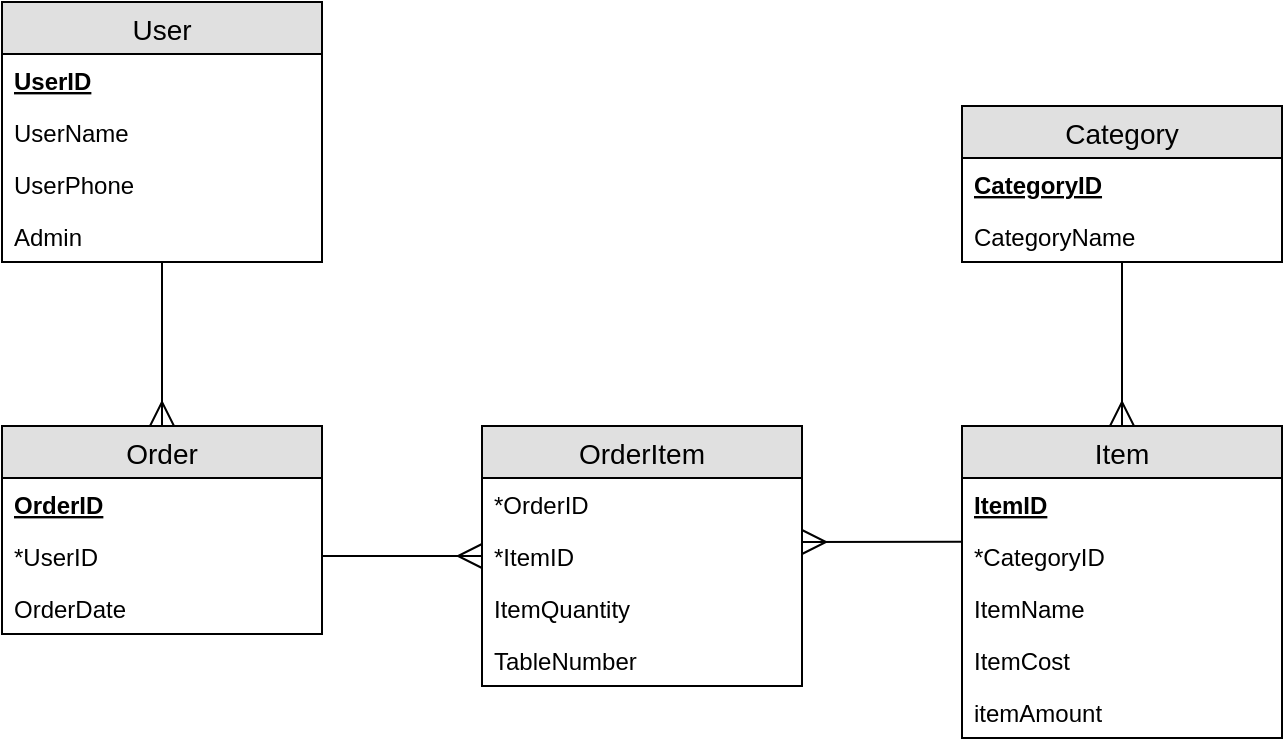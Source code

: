 <mxfile version="12.4.8"><diagram id="gYG6lmFwK6dkLAoYNy_x" name="Page-1"><mxGraphModel dx="460" dy="767" grid="0" gridSize="10" guides="1" tooltips="1" connect="1" arrows="1" fold="1" page="1" pageScale="1" pageWidth="827" pageHeight="1169" math="0" shadow="0"><root><mxCell id="0"/><mxCell id="1" parent="0"/><mxCell id="ymIZMUE3OcYRveVjvw9q-1" value="User" style="swimlane;fontStyle=0;childLayout=stackLayout;horizontal=1;startSize=26;fillColor=#e0e0e0;horizontalStack=0;resizeParent=1;resizeParentMax=0;resizeLast=0;collapsible=1;marginBottom=0;swimlaneFillColor=#ffffff;align=center;fontSize=14;" parent="1" vertex="1"><mxGeometry x="40" y="68" width="160" height="130" as="geometry"/></mxCell><mxCell id="ymIZMUE3OcYRveVjvw9q-3" value="UserID" style="text;strokeColor=none;fillColor=none;spacingLeft=4;spacingRight=4;overflow=hidden;rotatable=0;points=[[0,0.5],[1,0.5]];portConstraint=eastwest;fontSize=12;fontStyle=5" parent="ymIZMUE3OcYRveVjvw9q-1" vertex="1"><mxGeometry y="26" width="160" height="26" as="geometry"/></mxCell><mxCell id="ymIZMUE3OcYRveVjvw9q-4" value="UserName" style="text;strokeColor=none;fillColor=none;spacingLeft=4;spacingRight=4;overflow=hidden;rotatable=0;points=[[0,0.5],[1,0.5]];portConstraint=eastwest;fontSize=12;" parent="ymIZMUE3OcYRveVjvw9q-1" vertex="1"><mxGeometry y="52" width="160" height="26" as="geometry"/></mxCell><mxCell id="ymIZMUE3OcYRveVjvw9q-21" value="UserPhone" style="text;strokeColor=none;fillColor=none;spacingLeft=4;spacingRight=4;overflow=hidden;rotatable=0;points=[[0,0.5],[1,0.5]];portConstraint=eastwest;fontSize=12;" parent="ymIZMUE3OcYRveVjvw9q-1" vertex="1"><mxGeometry y="78" width="160" height="26" as="geometry"/></mxCell><mxCell id="ymIZMUE3OcYRveVjvw9q-22" value="Admin" style="text;strokeColor=none;fillColor=none;spacingLeft=4;spacingRight=4;overflow=hidden;rotatable=0;points=[[0,0.5],[1,0.5]];portConstraint=eastwest;fontSize=12;" parent="ymIZMUE3OcYRveVjvw9q-1" vertex="1"><mxGeometry y="104" width="160" height="26" as="geometry"/></mxCell><mxCell id="ymIZMUE3OcYRveVjvw9q-5" value="Category" style="swimlane;fontStyle=0;childLayout=stackLayout;horizontal=1;startSize=26;fillColor=#e0e0e0;horizontalStack=0;resizeParent=1;resizeParentMax=0;resizeLast=0;collapsible=1;marginBottom=0;swimlaneFillColor=#ffffff;align=center;fontSize=14;" parent="1" vertex="1"><mxGeometry x="520" y="120" width="160" height="78" as="geometry"/></mxCell><mxCell id="ymIZMUE3OcYRveVjvw9q-6" value="CategoryID" style="text;strokeColor=none;fillColor=none;spacingLeft=4;spacingRight=4;overflow=hidden;rotatable=0;points=[[0,0.5],[1,0.5]];portConstraint=eastwest;fontSize=12;fontStyle=5" parent="ymIZMUE3OcYRveVjvw9q-5" vertex="1"><mxGeometry y="26" width="160" height="26" as="geometry"/></mxCell><mxCell id="ymIZMUE3OcYRveVjvw9q-7" value="CategoryName" style="text;strokeColor=none;fillColor=none;spacingLeft=4;spacingRight=4;overflow=hidden;rotatable=0;points=[[0,0.5],[1,0.5]];portConstraint=eastwest;fontSize=12;" parent="ymIZMUE3OcYRveVjvw9q-5" vertex="1"><mxGeometry y="52" width="160" height="26" as="geometry"/></mxCell><mxCell id="ymIZMUE3OcYRveVjvw9q-9" value="Order" style="swimlane;fontStyle=0;childLayout=stackLayout;horizontal=1;startSize=26;fillColor=#e0e0e0;horizontalStack=0;resizeParent=1;resizeParentMax=0;resizeLast=0;collapsible=1;marginBottom=0;swimlaneFillColor=#ffffff;align=center;fontSize=14;" parent="1" vertex="1"><mxGeometry x="40" y="280" width="160" height="104" as="geometry"/></mxCell><mxCell id="ymIZMUE3OcYRveVjvw9q-10" value="OrderID" style="text;strokeColor=none;fillColor=none;spacingLeft=4;spacingRight=4;overflow=hidden;rotatable=0;points=[[0,0.5],[1,0.5]];portConstraint=eastwest;fontSize=12;fontStyle=5" parent="ymIZMUE3OcYRveVjvw9q-9" vertex="1"><mxGeometry y="26" width="160" height="26" as="geometry"/></mxCell><mxCell id="ymIZMUE3OcYRveVjvw9q-11" value="*UserID" style="text;strokeColor=none;fillColor=none;spacingLeft=4;spacingRight=4;overflow=hidden;rotatable=0;points=[[0,0.5],[1,0.5]];portConstraint=eastwest;fontSize=12;fontStyle=0" parent="ymIZMUE3OcYRveVjvw9q-9" vertex="1"><mxGeometry y="52" width="160" height="26" as="geometry"/></mxCell><mxCell id="ymIZMUE3OcYRveVjvw9q-25" value="OrderDate" style="text;strokeColor=none;fillColor=none;spacingLeft=4;spacingRight=4;overflow=hidden;rotatable=0;points=[[0,0.5],[1,0.5]];portConstraint=eastwest;fontSize=12;" parent="ymIZMUE3OcYRveVjvw9q-9" vertex="1"><mxGeometry y="78" width="160" height="26" as="geometry"/></mxCell><mxCell id="ymIZMUE3OcYRveVjvw9q-13" value="Item" style="swimlane;fontStyle=0;childLayout=stackLayout;horizontal=1;startSize=26;fillColor=#e0e0e0;horizontalStack=0;resizeParent=1;resizeParentMax=0;resizeLast=0;collapsible=1;marginBottom=0;swimlaneFillColor=#ffffff;align=center;fontSize=14;" parent="1" vertex="1"><mxGeometry x="520" y="280" width="160" height="156" as="geometry"/></mxCell><mxCell id="ymIZMUE3OcYRveVjvw9q-14" value="ItemID" style="text;strokeColor=none;fillColor=none;spacingLeft=4;spacingRight=4;overflow=hidden;rotatable=0;points=[[0,0.5],[1,0.5]];portConstraint=eastwest;fontSize=12;fontStyle=5" parent="ymIZMUE3OcYRveVjvw9q-13" vertex="1"><mxGeometry y="26" width="160" height="26" as="geometry"/></mxCell><mxCell id="ymIZMUE3OcYRveVjvw9q-15" value="*CategoryID" style="text;strokeColor=none;fillColor=none;spacingLeft=4;spacingRight=4;overflow=hidden;rotatable=0;points=[[0,0.5],[1,0.5]];portConstraint=eastwest;fontSize=12;fontStyle=0" parent="ymIZMUE3OcYRveVjvw9q-13" vertex="1"><mxGeometry y="52" width="160" height="26" as="geometry"/></mxCell><mxCell id="ymIZMUE3OcYRveVjvw9q-16" value="ItemName" style="text;strokeColor=none;fillColor=none;spacingLeft=4;spacingRight=4;overflow=hidden;rotatable=0;points=[[0,0.5],[1,0.5]];portConstraint=eastwest;fontSize=12;" parent="ymIZMUE3OcYRveVjvw9q-13" vertex="1"><mxGeometry y="78" width="160" height="26" as="geometry"/></mxCell><mxCell id="ymIZMUE3OcYRveVjvw9q-23" value="ItemCost" style="text;strokeColor=none;fillColor=none;spacingLeft=4;spacingRight=4;overflow=hidden;rotatable=0;points=[[0,0.5],[1,0.5]];portConstraint=eastwest;fontSize=12;" parent="ymIZMUE3OcYRveVjvw9q-13" vertex="1"><mxGeometry y="104" width="160" height="26" as="geometry"/></mxCell><mxCell id="ymIZMUE3OcYRveVjvw9q-28" value="itemAmount" style="text;strokeColor=none;fillColor=none;spacingLeft=4;spacingRight=4;overflow=hidden;rotatable=0;points=[[0,0.5],[1,0.5]];portConstraint=eastwest;fontSize=12;" parent="ymIZMUE3OcYRveVjvw9q-13" vertex="1"><mxGeometry y="130" width="160" height="26" as="geometry"/></mxCell><mxCell id="ymIZMUE3OcYRveVjvw9q-17" value="OrderItem" style="swimlane;fontStyle=0;childLayout=stackLayout;horizontal=1;startSize=26;fillColor=#e0e0e0;horizontalStack=0;resizeParent=1;resizeParentMax=0;resizeLast=0;collapsible=1;marginBottom=0;swimlaneFillColor=#ffffff;align=center;fontSize=14;" parent="1" vertex="1"><mxGeometry x="280" y="280" width="160" height="130" as="geometry"/></mxCell><mxCell id="ymIZMUE3OcYRveVjvw9q-18" value="*OrderID" style="text;strokeColor=none;fillColor=none;spacingLeft=4;spacingRight=4;overflow=hidden;rotatable=0;points=[[0,0.5],[1,0.5]];portConstraint=eastwest;fontSize=12;fontStyle=0" parent="ymIZMUE3OcYRveVjvw9q-17" vertex="1"><mxGeometry y="26" width="160" height="26" as="geometry"/></mxCell><mxCell id="ymIZMUE3OcYRveVjvw9q-19" value="*ItemID" style="text;strokeColor=none;fillColor=none;spacingLeft=4;spacingRight=4;overflow=hidden;rotatable=0;points=[[0,0.5],[1,0.5]];portConstraint=eastwest;fontSize=12;fontStyle=0" parent="ymIZMUE3OcYRveVjvw9q-17" vertex="1"><mxGeometry y="52" width="160" height="26" as="geometry"/></mxCell><mxCell id="ymIZMUE3OcYRveVjvw9q-20" value="ItemQuantity" style="text;strokeColor=none;fillColor=none;spacingLeft=4;spacingRight=4;overflow=hidden;rotatable=0;points=[[0,0.5],[1,0.5]];portConstraint=eastwest;fontSize=12;" parent="ymIZMUE3OcYRveVjvw9q-17" vertex="1"><mxGeometry y="78" width="160" height="26" as="geometry"/></mxCell><mxCell id="3omYvL5mr81BbpBncmtU-1" value="TableNumber" style="text;strokeColor=none;fillColor=none;spacingLeft=4;spacingRight=4;overflow=hidden;rotatable=0;points=[[0,0.5],[1,0.5]];portConstraint=eastwest;fontSize=12;" parent="ymIZMUE3OcYRveVjvw9q-17" vertex="1"><mxGeometry y="104" width="160" height="26" as="geometry"/></mxCell><mxCell id="ymIZMUE3OcYRveVjvw9q-36" value="" style="endArrow=ERmany;html=1;exitX=1;exitY=0.5;exitDx=0;exitDy=0;entryX=0;entryY=0.5;entryDx=0;entryDy=0;endFill=0;endSize=10;" parent="1" source="ymIZMUE3OcYRveVjvw9q-11" target="ymIZMUE3OcYRveVjvw9q-19" edge="1"><mxGeometry width="50" height="50" relative="1" as="geometry"><mxPoint x="250" y="570" as="sourcePoint"/><mxPoint x="300" y="520" as="targetPoint"/><Array as="points"><mxPoint x="240" y="345"/></Array></mxGeometry></mxCell><mxCell id="ymIZMUE3OcYRveVjvw9q-37" value="" style="endArrow=ERmany;html=1;exitX=0.5;exitY=0.996;exitDx=0;exitDy=0;exitPerimeter=0;entryX=0.5;entryY=0;entryDx=0;entryDy=0;endFill=0;endSize=10;" parent="1" source="ymIZMUE3OcYRveVjvw9q-22" target="ymIZMUE3OcYRveVjvw9q-9" edge="1"><mxGeometry width="50" height="50" relative="1" as="geometry"><mxPoint x="260" y="250" as="sourcePoint"/><mxPoint x="310" y="200" as="targetPoint"/></mxGeometry></mxCell><mxCell id="ymIZMUE3OcYRveVjvw9q-38" value="" style="endArrow=ERmany;html=1;exitX=0.001;exitY=0.228;exitDx=0;exitDy=0;exitPerimeter=0;entryX=1;entryY=0.231;entryDx=0;entryDy=0;entryPerimeter=0;endFill=0;endSize=10;" parent="1" source="ymIZMUE3OcYRveVjvw9q-15" target="ymIZMUE3OcYRveVjvw9q-19" edge="1"><mxGeometry width="50" height="50" relative="1" as="geometry"><mxPoint x="470" y="200" as="sourcePoint"/><mxPoint x="420" y="250" as="targetPoint"/></mxGeometry></mxCell><mxCell id="ymIZMUE3OcYRveVjvw9q-39" value="" style="endArrow=ERmany;html=1;entryX=0.5;entryY=0;entryDx=0;entryDy=0;endFill=0;endSize=10;exitX=0.5;exitY=0.996;exitDx=0;exitDy=0;exitPerimeter=0;" parent="1" source="ymIZMUE3OcYRveVjvw9q-7" target="ymIZMUE3OcYRveVjvw9q-13" edge="1"><mxGeometry width="50" height="50" relative="1" as="geometry"><mxPoint x="600" y="200" as="sourcePoint"/><mxPoint x="580" y="290" as="targetPoint"/></mxGeometry></mxCell></root></mxGraphModel></diagram></mxfile>